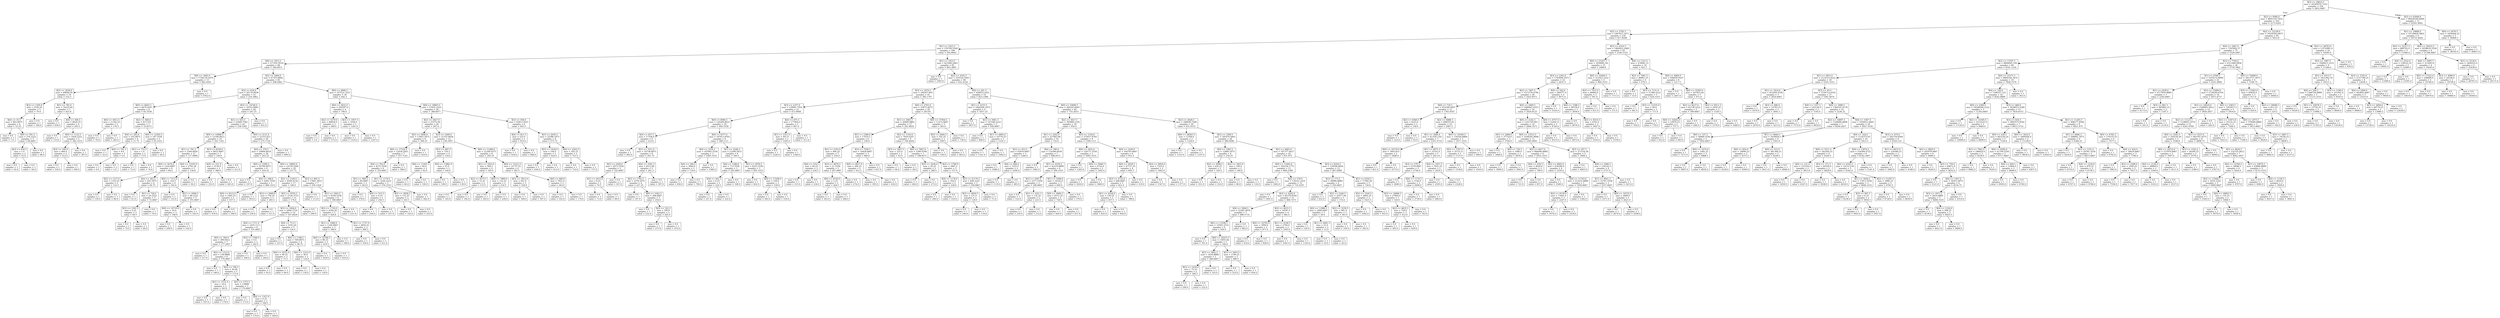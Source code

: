 digraph Tree {
node [shape=box] ;
0 [label="X[2] <= 29614.5\nmse = 24395870.7142\nsamples = 330\nvalue = 2852.9697"] ;
1 [label="X[2] <= 9580.0\nmse = 8691516.7452\nsamples = 319\nvalue = 2175.4201"] ;
0 -> 1 [labeldistance=2.5, labelangle=45, headlabel="True"] ;
2 [label="X[2] <= 5785.5\nmse = 1097927.2471\nsamples = 234\nvalue = 817.8248"] ;
1 -> 2 ;
3 [label="X[1] <= 1923.5\nmse = 376709.5549\nsamples = 189\nvalue = 502.8942"] ;
2 -> 3 ;
4 [label="X[0] <= 1912.5\nmse = 277291.8516\nsamples = 94\nvalue = 340.6915"] ;
3 -> 4 ;
5 [label="X[0] <= 1845.0\nmse = 1744118.2479\nsamples = 11\nvalue = 662.4545"] ;
4 -> 5 ;
6 [label="X[2] <= 2036.0\nmse = 69840.05\nsamples = 10\nvalue = 252.5"] ;
5 -> 6 ;
7 [label="X[2] <= 1395.0\nmse = 3530.24\nsamples = 5\nvalue = 79.4"] ;
6 -> 7 ;
8 [label="X[4] <= 35.5\nmse = 993.6875\nsamples = 4\nvalue = 53.25"] ;
7 -> 8 ;
9 [label="mse = 0.0\nsamples = 1\nvalue = 7.0"] ;
8 -> 9 ;
10 [label="X[0] <= 591.5\nmse = 374.2222\nsamples = 3\nvalue = 68.6667"] ;
8 -> 10 ;
11 [label="X[3] <= 834.5\nmse = 1.0\nsamples = 2\nvalue = 55.0"] ;
10 -> 11 ;
12 [label="mse = 0.0\nsamples = 1\nvalue = 54.0"] ;
11 -> 12 ;
13 [label="mse = 0.0\nsamples = 1\nvalue = 56.0"] ;
11 -> 13 ;
14 [label="mse = 0.0\nsamples = 1\nvalue = 96.0"] ;
10 -> 14 ;
15 [label="mse = 0.0\nsamples = 1\nvalue = 184.0"] ;
7 -> 15 ;
16 [label="X[1] <= 782.0\nmse = 76222.64\nsamples = 5\nvalue = 425.6"] ;
6 -> 16 ;
17 [label="mse = 0.0\nsamples = 1\nvalue = 954.0"] ;
16 -> 17 ;
18 [label="X[0] <= 306.5\nmse = 8026.25\nsamples = 4\nvalue = 293.5"] ;
16 -> 18 ;
19 [label="mse = 0.0\nsamples = 1\nvalue = 153.0"] ;
18 -> 19 ;
20 [label="X[0] <= 1132.5\nmse = 1928.2222\nsamples = 3\nvalue = 340.3333"] ;
18 -> 20 ;
21 [label="X[3] <= 169.0\nmse = 484.0\nsamples = 2\nvalue = 312.0"] ;
20 -> 21 ;
22 [label="mse = 0.0\nsamples = 1\nvalue = 334.0"] ;
21 -> 22 ;
23 [label="mse = 0.0\nsamples = 1\nvalue = 290.0"] ;
21 -> 23 ;
24 [label="mse = 0.0\nsamples = 1\nvalue = 397.0"] ;
20 -> 24 ;
25 [label="mse = 0.0\nsamples = 1\nvalue = 4762.0"] ;
5 -> 25 ;
26 [label="X[2] <= 2464.0\nmse = 67353.6844\nsamples = 83\nvalue = 298.0482"] ;
4 -> 26 ;
27 [label="X[2] <= 634.0\nmse = 26170.9939\nsamples = 53\nvalue = 216.3962"] ;
26 -> 27 ;
28 [label="X[0] <= 6643.5\nmse = 6670.0247\nsamples = 9\nvalue = 65.5556"] ;
27 -> 28 ;
29 [label="X[0] <= 4012.5\nmse = 11342.25\nsamples = 2\nvalue = 176.5"] ;
28 -> 29 ;
30 [label="mse = 0.0\nsamples = 1\nvalue = 70.0"] ;
29 -> 30 ;
31 [label="mse = 0.0\nsamples = 1\nvalue = 283.0"] ;
29 -> 31 ;
32 [label="X[2] <= 480.0\nmse = 813.551\nsamples = 7\nvalue = 33.8571"] ;
28 -> 32 ;
33 [label="X[4] <= 285.0\nmse = 142.6875\nsamples = 4\nvalue = 11.75"] ;
32 -> 33 ;
34 [label="mse = 0.0\nsamples = 1\nvalue = 32.0"] ;
33 -> 34 ;
35 [label="X[4] <= 761.5\nmse = 8.0\nsamples = 3\nvalue = 5.0"] ;
33 -> 35 ;
36 [label="mse = 0.0\nsamples = 1\nvalue = 9.0"] ;
35 -> 36 ;
37 [label="mse = 0.0\nsamples = 2\nvalue = 3.0"] ;
35 -> 37 ;
38 [label="X[0] <= 12505.5\nmse = 187.5556\nsamples = 3\nvalue = 63.3333"] ;
32 -> 38 ;
39 [label="X[1] <= 753.5\nmse = 1.0\nsamples = 2\nvalue = 73.0"] ;
38 -> 39 ;
40 [label="mse = 0.0\nsamples = 1\nvalue = 72.0"] ;
39 -> 40 ;
41 [label="mse = 0.0\nsamples = 1\nvalue = 74.0"] ;
39 -> 41 ;
42 [label="mse = 0.0\nsamples = 1\nvalue = 44.0"] ;
38 -> 42 ;
43 [label="X[3] <= 14744.0\nmse = 24553.8693\nsamples = 44\nvalue = 247.25"] ;
27 -> 43 ;
44 [label="X[1] <= 925.5\nmse = 21800.7582\nsamples = 43\nvalue = 238.5581"] ;
43 -> 44 ;
45 [label="X[0] <= 14986.5\nmse = 12168.0612\nsamples = 14\nvalue = 162.7143"] ;
44 -> 45 ;
46 [label="X[1] <= 791.5\nmse = 3304.0826\nsamples = 11\nvalue = 117.0909"] ;
45 -> 46 ;
47 [label="X[0] <= 5074.0\nmse = 1320.6667\nsamples = 6\nvalue = 84.0"] ;
46 -> 47 ;
48 [label="X[2] <= 1127.0\nmse = 1332.25\nsamples = 2\nvalue = 122.5"] ;
47 -> 48 ;
49 [label="mse = 0.0\nsamples = 1\nvalue = 159.0"] ;
48 -> 49 ;
50 [label="mse = 0.0\nsamples = 1\nvalue = 86.0"] ;
48 -> 50 ;
51 [label="X[4] <= 362.5\nmse = 203.1875\nsamples = 4\nvalue = 64.75"] ;
47 -> 51 ;
52 [label="mse = 0.0\nsamples = 1\nvalue = 41.0"] ;
51 -> 52 ;
53 [label="X[1] <= 726.0\nmse = 20.2222\nsamples = 3\nvalue = 72.6667"] ;
51 -> 53 ;
54 [label="X[3] <= 1591.5\nmse = 0.25\nsamples = 2\nvalue = 69.5"] ;
53 -> 54 ;
55 [label="mse = 0.0\nsamples = 1\nvalue = 70.0"] ;
54 -> 55 ;
56 [label="mse = 0.0\nsamples = 1\nvalue = 69.0"] ;
54 -> 56 ;
57 [label="mse = 0.0\nsamples = 1\nvalue = 79.0"] ;
53 -> 57 ;
58 [label="X[0] <= 13195.0\nmse = 2793.36\nsamples = 5\nvalue = 156.8"] ;
46 -> 58 ;
59 [label="X[0] <= 7115.0\nmse = 316.5\nsamples = 4\nvalue = 182.0"] ;
58 -> 59 ;
60 [label="mse = 0.0\nsamples = 1\nvalue = 153.0"] ;
59 -> 60 ;
61 [label="X[2] <= 2009.5\nmse = 48.2222\nsamples = 3\nvalue = 191.6667"] ;
59 -> 61 ;
62 [label="X[0] <= 10710.0\nmse = 16.0\nsamples = 2\nvalue = 196.0"] ;
61 -> 62 ;
63 [label="mse = 0.0\nsamples = 1\nvalue = 200.0"] ;
62 -> 63 ;
64 [label="mse = 0.0\nsamples = 1\nvalue = 192.0"] ;
62 -> 64 ;
65 [label="mse = 0.0\nsamples = 1\nvalue = 183.0"] ;
61 -> 65 ;
66 [label="mse = 0.0\nsamples = 1\nvalue = 56.0"] ;
58 -> 66 ;
67 [label="X[3] <= 6259.0\nmse = 9052.6667\nsamples = 3\nvalue = 330.0"] ;
45 -> 67 ;
68 [label="X[4] <= 231.0\nmse = 3136.0\nsamples = 2\nvalue = 389.0"] ;
67 -> 68 ;
69 [label="mse = 0.0\nsamples = 1\nvalue = 333.0"] ;
68 -> 69 ;
70 [label="mse = 0.0\nsamples = 1\nvalue = 445.0"] ;
68 -> 70 ;
71 [label="mse = 0.0\nsamples = 1\nvalue = 212.0"] ;
67 -> 71 ;
72 [label="X[4] <= 2131.0\nmse = 22333.453\nsamples = 29\nvalue = 275.1724"] ;
44 -> 72 ;
73 [label="X[4] <= 378.5\nmse = 19008.9018\nsamples = 28\nvalue = 263.25"] ;
72 -> 73 ;
74 [label="X[0] <= 5280.5\nmse = 20794.6875\nsamples = 4\nvalue = 416.25"] ;
73 -> 74 ;
75 [label="mse = 0.0\nsamples = 1\nvalue = 197.0"] ;
74 -> 75 ;
76 [label="X[4] <= 348.0\nmse = 6361.5556\nsamples = 3\nvalue = 489.3333"] ;
74 -> 76 ;
77 [label="X[0] <= 8123.0\nmse = 1482.25\nsamples = 2\nvalue = 437.5"] ;
76 -> 77 ;
78 [label="mse = 0.0\nsamples = 1\nvalue = 476.0"] ;
77 -> 78 ;
79 [label="mse = 0.0\nsamples = 1\nvalue = 399.0"] ;
77 -> 79 ;
80 [label="mse = 0.0\nsamples = 1\nvalue = 593.0"] ;
76 -> 80 ;
81 [label="X[0] <= 18893.0\nmse = 14159.5208\nsamples = 24\nvalue = 237.75"] ;
73 -> 81 ;
82 [label="X[2] <= 1329.0\nmse = 4569.4118\nsamples = 17\nvalue = 189.0"] ;
81 -> 82 ;
83 [label="X[3] <= 2969.0\nmse = 756.25\nsamples = 2\nvalue = 283.5"] ;
82 -> 83 ;
84 [label="mse = 0.0\nsamples = 1\nvalue = 256.0"] ;
83 -> 84 ;
85 [label="mse = 0.0\nsamples = 1\nvalue = 311.0"] ;
83 -> 85 ;
86 [label="X[3] <= 9703.5\nmse = 3728.3733\nsamples = 15\nvalue = 176.4"] ;
82 -> 86 ;
87 [label="X[3] <= 2404.0\nmse = 2844.3724\nsamples = 14\nvalue = 167.6429"] ;
86 -> 87 ;
88 [label="X[4] <= 1711.0\nmse = 1035.1111\nsamples = 9\nvalue = 191.6667"] ;
87 -> 88 ;
89 [label="X[4] <= 394.0\nmse = 399.0612\nsamples = 7\nvalue = 177.2857"] ;
88 -> 89 ;
90 [label="mse = 0.0\nsamples = 1\nvalue = 217.0"] ;
89 -> 90 ;
91 [label="X[2] <= 1512.0\nmse = 158.8889\nsamples = 6\nvalue = 170.6667"] ;
89 -> 91 ;
92 [label="mse = 0.0\nsamples = 1\nvalue = 146.0"] ;
91 -> 92 ;
93 [label="X[3] <= 706.5\nmse = 44.64\nsamples = 5\nvalue = 175.6"] ;
91 -> 93 ;
94 [label="X[1] <= 1531.0\nmse = 16.0\nsamples = 2\nvalue = 183.0"] ;
93 -> 94 ;
95 [label="mse = 0.0\nsamples = 1\nvalue = 187.0"] ;
94 -> 95 ;
96 [label="mse = 0.0\nsamples = 1\nvalue = 179.0"] ;
94 -> 96 ;
97 [label="X[1] <= 1373.5\nmse = 2.8889\nsamples = 3\nvalue = 170.6667"] ;
93 -> 97 ;
98 [label="mse = 0.0\nsamples = 1\nvalue = 173.0"] ;
97 -> 98 ;
99 [label="X[4] <= 1357.0\nmse = 0.25\nsamples = 2\nvalue = 169.5"] ;
97 -> 99 ;
100 [label="mse = 0.0\nsamples = 1\nvalue = 170.0"] ;
99 -> 100 ;
101 [label="mse = 0.0\nsamples = 1\nvalue = 169.0"] ;
99 -> 101 ;
102 [label="X[3] <= 1546.0\nmse = 4.0\nsamples = 2\nvalue = 242.0"] ;
88 -> 102 ;
103 [label="mse = 0.0\nsamples = 1\nvalue = 240.0"] ;
102 -> 103 ;
104 [label="mse = 0.0\nsamples = 1\nvalue = 244.0"] ;
102 -> 104 ;
105 [label="X[4] <= 713.5\nmse = 3192.24\nsamples = 5\nvalue = 124.4"] ;
87 -> 105 ;
106 [label="mse = 0.0\nsamples = 1\nvalue = 227.0"] ;
105 -> 106 ;
107 [label="X[4] <= 1108.5\nmse = 700.6875\nsamples = 4\nvalue = 98.75"] ;
105 -> 107 ;
108 [label="X[0] <= 9331.0\nmse = 90.25\nsamples = 2\nvalue = 73.5"] ;
107 -> 108 ;
109 [label="mse = 0.0\nsamples = 1\nvalue = 83.0"] ;
108 -> 109 ;
110 [label="mse = 0.0\nsamples = 1\nvalue = 64.0"] ;
108 -> 110 ;
111 [label="X[4] <= 1212.0\nmse = 36.0\nsamples = 2\nvalue = 124.0"] ;
107 -> 111 ;
112 [label="mse = 0.0\nsamples = 1\nvalue = 130.0"] ;
111 -> 112 ;
113 [label="mse = 0.0\nsamples = 1\nvalue = 118.0"] ;
111 -> 113 ;
114 [label="mse = 0.0\nsamples = 1\nvalue = 299.0"] ;
86 -> 114 ;
115 [label="X[3] <= 891.0\nmse = 17661.2653\nsamples = 7\nvalue = 356.1429"] ;
81 -> 115 ;
116 [label="mse = 0.0\nsamples = 1\nvalue = 113.0"] ;
115 -> 116 ;
117 [label="X[1] <= 1903.5\nmse = 9109.5556\nsamples = 6\nvalue = 396.6667"] ;
115 -> 117 ;
118 [label="X[2] <= 1730.0\nmse = 4344.56\nsamples = 5\nvalue = 429.8"] ;
117 -> 118 ;
119 [label="X[1] <= 1606.0\nmse = 1164.6667\nsamples = 3\nvalue = 396.0"] ;
118 -> 119 ;
120 [label="X[0] <= 32784.5\nmse = 90.25\nsamples = 2\nvalue = 419.5"] ;
119 -> 120 ;
121 [label="mse = 0.0\nsamples = 1\nvalue = 429.0"] ;
120 -> 121 ;
122 [label="mse = 0.0\nsamples = 1\nvalue = 410.0"] ;
120 -> 122 ;
123 [label="mse = 0.0\nsamples = 1\nvalue = 349.0"] ;
119 -> 123 ;
124 [label="X[1] <= 1727.0\nmse = 4830.25\nsamples = 2\nvalue = 480.5"] ;
118 -> 124 ;
125 [label="mse = 0.0\nsamples = 1\nvalue = 550.0"] ;
124 -> 125 ;
126 [label="mse = 0.0\nsamples = 1\nvalue = 411.0"] ;
124 -> 126 ;
127 [label="mse = 0.0\nsamples = 1\nvalue = 231.0"] ;
117 -> 127 ;
128 [label="mse = 0.0\nsamples = 1\nvalue = 609.0"] ;
72 -> 128 ;
129 [label="mse = 0.0\nsamples = 1\nvalue = 621.0"] ;
43 -> 129 ;
130 [label="X[0] <= 4900.5\nmse = 107522.7433\nsamples = 30\nvalue = 442.3"] ;
26 -> 130 ;
131 [label="X[0] <= 3622.0\nmse = 292297.0\nsamples = 4\nvalue = 790.0"] ;
130 -> 131 ;
132 [label="X[2] <= 5279.0\nmse = 80656.0\nsamples = 2\nvalue = 289.0"] ;
131 -> 132 ;
133 [label="mse = 0.0\nsamples = 1\nvalue = 5.0"] ;
132 -> 133 ;
134 [label="mse = 0.0\nsamples = 1\nvalue = 573.0"] ;
132 -> 134 ;
135 [label="X[3] <= 1957.5\nmse = 1936.0\nsamples = 2\nvalue = 1291.0"] ;
131 -> 135 ;
136 [label="mse = 0.0\nsamples = 1\nvalue = 1335.0"] ;
135 -> 136 ;
137 [label="mse = 0.0\nsamples = 1\nvalue = 1247.0"] ;
135 -> 137 ;
138 [label="X[0] <= 18963.5\nmse = 57635.2322\nsamples = 26\nvalue = 388.8077"] ;
130 -> 138 ;
139 [label="X[2] <= 3027.0\nmse = 25575.04\nsamples = 20\nvalue = 297.4"] ;
138 -> 139 ;
140 [label="X[2] <= 3008.0\nmse = 17843.1875\nsamples = 8\nvalue = 389.25"] ;
139 -> 140 ;
141 [label="X[0] <= 17524.5\nmse = 12436.2041\nsamples = 7\nvalue = 357.7143"] ;
140 -> 141 ;
142 [label="X[4] <= 762.0\nmse = 4375.5556\nsamples = 6\nvalue = 319.6667"] ;
141 -> 142 ;
143 [label="X[1] <= 906.5\nmse = 84.6667\nsamples = 3\nvalue = 263.0"] ;
142 -> 143 ;
144 [label="mse = 0.0\nsamples = 1\nvalue = 276.0"] ;
143 -> 144 ;
145 [label="X[4] <= 515.5\nmse = 0.25\nsamples = 2\nvalue = 256.5"] ;
143 -> 145 ;
146 [label="mse = 0.0\nsamples = 1\nvalue = 256.0"] ;
145 -> 146 ;
147 [label="mse = 0.0\nsamples = 1\nvalue = 257.0"] ;
145 -> 147 ;
148 [label="X[1] <= 1179.5\nmse = 2244.2222\nsamples = 3\nvalue = 376.3333"] ;
142 -> 148 ;
149 [label="X[2] <= 2858.5\nmse = 132.25\nsamples = 2\nvalue = 343.5"] ;
148 -> 149 ;
150 [label="mse = 0.0\nsamples = 1\nvalue = 332.0"] ;
149 -> 150 ;
151 [label="mse = 0.0\nsamples = 1\nvalue = 355.0"] ;
149 -> 151 ;
152 [label="mse = 0.0\nsamples = 1\nvalue = 442.0"] ;
148 -> 152 ;
153 [label="mse = 0.0\nsamples = 1\nvalue = 586.0"] ;
141 -> 153 ;
154 [label="mse = 0.0\nsamples = 1\nvalue = 610.0"] ;
140 -> 154 ;
155 [label="X[3] <= 1409.0\nmse = 21355.8056\nsamples = 12\nvalue = 236.1667"] ;
139 -> 155 ;
156 [label="X[3] <= 697.5\nmse = 720.5\nsamples = 4\nvalue = 118.0"] ;
155 -> 156 ;
157 [label="X[0] <= 11441.5\nmse = 64.0\nsamples = 2\nvalue = 92.0"] ;
156 -> 157 ;
158 [label="mse = 0.0\nsamples = 1\nvalue = 84.0"] ;
157 -> 158 ;
159 [label="mse = 0.0\nsamples = 1\nvalue = 100.0"] ;
157 -> 159 ;
160 [label="X[0] <= 13982.0\nmse = 25.0\nsamples = 2\nvalue = 144.0"] ;
156 -> 160 ;
161 [label="mse = 0.0\nsamples = 1\nvalue = 149.0"] ;
160 -> 161 ;
162 [label="mse = 0.0\nsamples = 1\nvalue = 139.0"] ;
160 -> 162 ;
163 [label="X[0] <= 11468.0\nmse = 21200.9375\nsamples = 8\nvalue = 295.25"] ;
155 -> 163 ;
164 [label="X[1] <= 1823.0\nmse = 564.5\nsamples = 4\nvalue = 195.0"] ;
163 -> 164 ;
165 [label="X[2] <= 4575.5\nmse = 72.25\nsamples = 2\nvalue = 173.5"] ;
164 -> 165 ;
166 [label="mse = 0.0\nsamples = 1\nvalue = 165.0"] ;
165 -> 166 ;
167 [label="mse = 0.0\nsamples = 1\nvalue = 182.0"] ;
165 -> 167 ;
168 [label="X[0] <= 7889.0\nmse = 132.25\nsamples = 2\nvalue = 216.5"] ;
164 -> 168 ;
169 [label="mse = 0.0\nsamples = 1\nvalue = 205.0"] ;
168 -> 169 ;
170 [label="mse = 0.0\nsamples = 1\nvalue = 228.0"] ;
168 -> 170 ;
171 [label="X[0] <= 15212.5\nmse = 21737.25\nsamples = 4\nvalue = 395.5"] ;
163 -> 171 ;
172 [label="X[3] <= 3912.0\nmse = 441.0\nsamples = 2\nvalue = 528.0"] ;
171 -> 172 ;
173 [label="mse = 0.0\nsamples = 1\nvalue = 549.0"] ;
172 -> 173 ;
174 [label="mse = 0.0\nsamples = 1\nvalue = 507.0"] ;
172 -> 174 ;
175 [label="X[4] <= 660.0\nmse = 7921.0\nsamples = 2\nvalue = 263.0"] ;
171 -> 175 ;
176 [label="mse = 0.0\nsamples = 1\nvalue = 352.0"] ;
175 -> 176 ;
177 [label="mse = 0.0\nsamples = 1\nvalue = 174.0"] ;
175 -> 177 ;
178 [label="X[3] <= 936.0\nmse = 43813.9167\nsamples = 6\nvalue = 693.5"] ;
138 -> 178 ;
179 [label="X[4] <= 811.5\nmse = 225.0\nsamples = 2\nvalue = 933.0"] ;
178 -> 179 ;
180 [label="mse = 0.0\nsamples = 1\nvalue = 918.0"] ;
179 -> 180 ;
181 [label="mse = 0.0\nsamples = 1\nvalue = 948.0"] ;
179 -> 181 ;
182 [label="X[3] <= 2630.5\nmse = 22588.1875\nsamples = 4\nvalue = 573.75"] ;
178 -> 182 ;
183 [label="X[3] <= 1629.0\nmse = 144.0\nsamples = 2\nvalue = 424.0"] ;
182 -> 183 ;
184 [label="mse = 0.0\nsamples = 1\nvalue = 436.0"] ;
183 -> 184 ;
185 [label="mse = 0.0\nsamples = 1\nvalue = 412.0"] ;
183 -> 185 ;
186 [label="X[4] <= 2263.0\nmse = 182.25\nsamples = 2\nvalue = 723.5"] ;
182 -> 186 ;
187 [label="mse = 0.0\nsamples = 1\nvalue = 710.0"] ;
186 -> 187 ;
188 [label="mse = 0.0\nsamples = 1\nvalue = 737.0"] ;
186 -> 188 ;
189 [label="X[1] <= 1933.5\nmse = 423289.2483\nsamples = 95\nvalue = 663.3895"] ;
3 -> 189 ;
190 [label="mse = 0.0\nsamples = 1\nvalue = 3593.0"] ;
189 -> 190 ;
191 [label="X[2] <= 2545.5\nmse = 335516.5565\nsamples = 94\nvalue = 632.2234"] ;
189 -> 191 ;
192 [label="X[3] <= 1674.5\nmse = 106507.605\nsamples = 41\nvalue = 385.1707"] ;
191 -> 192 ;
193 [label="X[3] <= 1257.0\nmse = 159901.7052\nsamples = 21\nvalue = 472.9048"] ;
192 -> 193 ;
194 [label="X[0] <= 8060.5\nmse = 120260.8025\nsamples = 18\nvalue = 400.5556"] ;
193 -> 194 ;
195 [label="X[4] <= 457.5\nmse = 17358.0\nsamples = 9\nvalue = 233.0"] ;
194 -> 195 ;
196 [label="mse = 0.0\nsamples = 1\nvalue = 483.0"] ;
195 -> 196 ;
197 [label="X[1] <= 3311.0\nmse = 10738.6875\nsamples = 8\nvalue = 201.75"] ;
195 -> 197 ;
198 [label="X[2] <= 2304.0\nmse = 2073.5556\nsamples = 3\nvalue = 102.6667"] ;
197 -> 198 ;
199 [label="X[1] <= 2615.0\nmse = 6.25\nsamples = 2\nvalue = 70.5"] ;
198 -> 199 ;
200 [label="mse = 0.0\nsamples = 1\nvalue = 73.0"] ;
199 -> 200 ;
201 [label="mse = 0.0\nsamples = 1\nvalue = 68.0"] ;
199 -> 201 ;
202 [label="mse = 0.0\nsamples = 1\nvalue = 167.0"] ;
198 -> 202 ;
203 [label="X[4] <= 3301.5\nmse = 6512.96\nsamples = 5\nvalue = 261.2"] ;
197 -> 203 ;
204 [label="X[2] <= 1792.5\nmse = 2378.1875\nsamples = 4\nvalue = 227.25"] ;
203 -> 204 ;
205 [label="mse = 0.0\nsamples = 1\nvalue = 147.0"] ;
204 -> 205 ;
206 [label="X[0] <= 1042.5\nmse = 308.6667\nsamples = 3\nvalue = 254.0"] ;
204 -> 206 ;
207 [label="mse = 0.0\nsamples = 1\nvalue = 232.0"] ;
206 -> 207 ;
208 [label="X[3] <= 522.5\nmse = 100.0\nsamples = 2\nvalue = 265.0"] ;
206 -> 208 ;
209 [label="mse = 0.0\nsamples = 1\nvalue = 275.0"] ;
208 -> 209 ;
210 [label="mse = 0.0\nsamples = 1\nvalue = 255.0"] ;
208 -> 210 ;
211 [label="mse = 0.0\nsamples = 1\nvalue = 397.0"] ;
203 -> 211 ;
212 [label="X[0] <= 9377.0\nmse = 167013.8765\nsamples = 9\nvalue = 568.1111"] ;
194 -> 212 ;
213 [label="X[4] <= 1034.5\nmse = 167683.5556\nsamples = 3\nvalue = 1005.3333"] ;
212 -> 213 ;
214 [label="X[4] <= 346.0\nmse = 3844.0\nsamples = 2\nvalue = 718.0"] ;
213 -> 214 ;
215 [label="mse = 0.0\nsamples = 1\nvalue = 656.0"] ;
214 -> 215 ;
216 [label="mse = 0.0\nsamples = 1\nvalue = 780.0"] ;
214 -> 216 ;
217 [label="mse = 0.0\nsamples = 1\nvalue = 1580.0"] ;
213 -> 217 ;
218 [label="X[1] <= 2248.5\nmse = 23306.5833\nsamples = 6\nvalue = 349.5"] ;
212 -> 218 ;
219 [label="X[4] <= 1286.0\nmse = 713.5556\nsamples = 3\nvalue = 205.6667"] ;
218 -> 219 ;
220 [label="X[4] <= 441.5\nmse = 6.25\nsamples = 2\nvalue = 224.5"] ;
219 -> 220 ;
221 [label="mse = 0.0\nsamples = 1\nvalue = 227.0"] ;
220 -> 221 ;
222 [label="mse = 0.0\nsamples = 1\nvalue = 222.0"] ;
220 -> 222 ;
223 [label="mse = 0.0\nsamples = 1\nvalue = 168.0"] ;
219 -> 223 ;
224 [label="X[1] <= 2978.5\nmse = 4523.5556\nsamples = 3\nvalue = 493.3333"] ;
218 -> 224 ;
225 [label="mse = 0.0\nsamples = 1\nvalue = 402.0"] ;
224 -> 225 ;
226 [label="X[0] <= 17249.0\nmse = 529.0\nsamples = 2\nvalue = 539.0"] ;
224 -> 226 ;
227 [label="mse = 0.0\nsamples = 1\nvalue = 562.0"] ;
226 -> 227 ;
228 [label="mse = 0.0\nsamples = 1\nvalue = 516.0"] ;
226 -> 228 ;
229 [label="X[4] <= 675.5\nmse = 177902.0\nsamples = 3\nvalue = 907.0"] ;
193 -> 229 ;
230 [label="X[1] <= 2313.5\nmse = 441.0\nsamples = 2\nvalue = 1205.0"] ;
229 -> 230 ;
231 [label="mse = 0.0\nsamples = 1\nvalue = 1226.0"] ;
230 -> 231 ;
232 [label="mse = 0.0\nsamples = 1\nvalue = 1184.0"] ;
230 -> 232 ;
233 [label="mse = 0.0\nsamples = 1\nvalue = 311.0"] ;
229 -> 233 ;
234 [label="X[4] <= 2703.0\nmse = 33875.4475\nsamples = 20\nvalue = 293.05"] ;
192 -> 234 ;
235 [label="X[1] <= 2903.5\nmse = 20409.9862\nsamples = 17\nvalue = 241.8824"] ;
234 -> 235 ;
236 [label="X[1] <= 2386.0\nmse = 17010.5\nsamples = 8\nvalue = 338.0"] ;
235 -> 236 ;
237 [label="X[1] <= 2193.0\nmse = 496.24\nsamples = 5\nvalue = 250.4"] ;
236 -> 237 ;
238 [label="X[4] <= 516.5\nmse = 90.25\nsamples = 2\nvalue = 224.5"] ;
237 -> 238 ;
239 [label="mse = 0.0\nsamples = 1\nvalue = 215.0"] ;
238 -> 239 ;
240 [label="mse = 0.0\nsamples = 1\nvalue = 234.0"] ;
238 -> 240 ;
241 [label="X[3] <= 4870.5\nmse = 21.5556\nsamples = 3\nvalue = 267.6667"] ;
237 -> 241 ;
242 [label="X[0] <= 6150.0\nmse = 2.25\nsamples = 2\nvalue = 264.5"] ;
241 -> 242 ;
243 [label="mse = 0.0\nsamples = 1\nvalue = 263.0"] ;
242 -> 243 ;
244 [label="mse = 0.0\nsamples = 1\nvalue = 266.0"] ;
242 -> 244 ;
245 [label="mse = 0.0\nsamples = 1\nvalue = 274.0"] ;
241 -> 245 ;
246 [label="X[3] <= 7504.5\nmse = 10428.6667\nsamples = 3\nvalue = 484.0"] ;
236 -> 246 ;
247 [label="X[0] <= 8017.0\nmse = 306.25\nsamples = 2\nvalue = 412.5"] ;
246 -> 247 ;
248 [label="mse = 0.0\nsamples = 1\nvalue = 395.0"] ;
247 -> 248 ;
249 [label="mse = 0.0\nsamples = 1\nvalue = 430.0"] ;
247 -> 249 ;
250 [label="mse = 0.0\nsamples = 1\nvalue = 627.0"] ;
246 -> 250 ;
251 [label="X[2] <= 1316.0\nmse = 7920.0247\nsamples = 9\nvalue = 156.4444"] ;
235 -> 251 ;
252 [label="X[3] <= 3407.5\nmse = 225.0\nsamples = 2\nvalue = 43.0"] ;
251 -> 252 ;
253 [label="mse = 0.0\nsamples = 1\nvalue = 58.0"] ;
252 -> 253 ;
254 [label="mse = 0.0\nsamples = 1\nvalue = 28.0"] ;
252 -> 254 ;
255 [label="X[0] <= 7667.0\nmse = 5390.9796\nsamples = 7\nvalue = 188.8571"] ;
251 -> 255 ;
256 [label="X[3] <= 3436.0\nmse = 20.25\nsamples = 2\nvalue = 268.5"] ;
255 -> 256 ;
257 [label="mse = 0.0\nsamples = 1\nvalue = 264.0"] ;
256 -> 257 ;
258 [label="mse = 0.0\nsamples = 1\nvalue = 273.0"] ;
256 -> 258 ;
259 [label="X[2] <= 1799.0\nmse = 3987.2\nsamples = 5\nvalue = 157.0"] ;
255 -> 259 ;
260 [label="X[4] <= 1178.0\nmse = 324.0\nsamples = 2\nvalue = 228.0"] ;
259 -> 260 ;
261 [label="mse = 0.0\nsamples = 1\nvalue = 246.0"] ;
260 -> 261 ;
262 [label="mse = 0.0\nsamples = 1\nvalue = 210.0"] ;
260 -> 262 ;
263 [label="X[3] <= 21170.5\nmse = 828.2222\nsamples = 3\nvalue = 109.6667"] ;
259 -> 263 ;
264 [label="X[3] <= 4850.5\nmse = 121.0\nsamples = 2\nvalue = 129.0"] ;
263 -> 264 ;
265 [label="mse = 0.0\nsamples = 1\nvalue = 140.0"] ;
264 -> 265 ;
266 [label="mse = 0.0\nsamples = 1\nvalue = 118.0"] ;
264 -> 266 ;
267 [label="mse = 0.0\nsamples = 1\nvalue = 71.0"] ;
263 -> 267 ;
268 [label="X[0] <= 37564.5\nmse = 11272.6667\nsamples = 3\nvalue = 583.0"] ;
234 -> 268 ;
269 [label="X[2] <= 2064.5\nmse = 702.25\nsamples = 2\nvalue = 509.5"] ;
268 -> 269 ;
270 [label="mse = 0.0\nsamples = 1\nvalue = 536.0"] ;
269 -> 270 ;
271 [label="mse = 0.0\nsamples = 1\nvalue = 483.0"] ;
269 -> 271 ;
272 [label="mse = 0.0\nsamples = 1\nvalue = 730.0"] ;
268 -> 272 ;
273 [label="X[4] <= 201.5\nmse = 428933.2431\nsamples = 53\nvalue = 823.3396"] ;
191 -> 273 ;
274 [label="X[1] <= 4155.5\nmse = 1694206.1875\nsamples = 4\nvalue = 1657.25"] ;
273 -> 274 ;
275 [label="mse = 0.0\nsamples = 1\nvalue = 3837.0"] ;
274 -> 275 ;
276 [label="X[1] <= 5061.5\nmse = 147248.2222\nsamples = 3\nvalue = 930.6667"] ;
274 -> 276 ;
277 [label="mse = 0.0\nsamples = 1\nvalue = 409.0"] ;
276 -> 277 ;
278 [label="X[1] <= 6993.0\nmse = 16770.25\nsamples = 2\nvalue = 1191.5"] ;
276 -> 278 ;
279 [label="mse = 0.0\nsamples = 1\nvalue = 1321.0"] ;
278 -> 279 ;
280 [label="mse = 0.0\nsamples = 1\nvalue = 1062.0"] ;
278 -> 280 ;
281 [label="X[0] <= 10690.5\nmse = 264243.6643\nsamples = 49\nvalue = 755.2653"] ;
273 -> 281 ;
282 [label="X[2] <= 3627.5\nmse = 305860.2105\nsamples = 19\nvalue = 950.0"] ;
281 -> 282 ;
283 [label="X[1] <= 3242.0\nmse = 227483.96\nsamples = 10\nvalue = 725.8"] ;
282 -> 283 ;
284 [label="X[3] <= 453.5\nmse = 93016.6667\nsamples = 3\nvalue = 1260.0"] ;
283 -> 284 ;
285 [label="mse = 0.0\nsamples = 1\nvalue = 1680.0"] ;
284 -> 285 ;
286 [label="X[4] <= 906.0\nmse = 7225.0\nsamples = 2\nvalue = 1050.0"] ;
284 -> 286 ;
287 [label="mse = 0.0\nsamples = 1\nvalue = 1135.0"] ;
286 -> 287 ;
288 [label="mse = 0.0\nsamples = 1\nvalue = 965.0"] ;
286 -> 288 ;
289 [label="X[4] <= 590.0\nmse = 110396.6939\nsamples = 7\nvalue = 496.8571"] ;
283 -> 289 ;
290 [label="mse = 0.0\nsamples = 1\nvalue = 1082.0"] ;
289 -> 290 ;
291 [label="X[1] <= 4259.5\nmse = 62219.8889\nsamples = 6\nvalue = 399.3333"] ;
289 -> 291 ;
292 [label="X[3] <= 1097.0\nmse = 2377.5556\nsamples = 3\nvalue = 189.6667"] ;
291 -> 292 ;
293 [label="mse = 0.0\nsamples = 1\nvalue = 122.0"] ;
292 -> 293 ;
294 [label="X[1] <= 3321.5\nmse = 132.25\nsamples = 2\nvalue = 223.5"] ;
292 -> 294 ;
295 [label="mse = 0.0\nsamples = 1\nvalue = 235.0"] ;
294 -> 295 ;
296 [label="mse = 0.0\nsamples = 1\nvalue = 212.0"] ;
294 -> 296 ;
297 [label="X[1] <= 5568.0\nmse = 34142.0\nsamples = 3\nvalue = 609.0"] ;
291 -> 297 ;
298 [label="X[0] <= 3999.5\nmse = 8372.25\nsamples = 2\nvalue = 728.5"] ;
297 -> 298 ;
299 [label="mse = 0.0\nsamples = 1\nvalue = 820.0"] ;
298 -> 299 ;
300 [label="mse = 0.0\nsamples = 1\nvalue = 637.0"] ;
298 -> 300 ;
301 [label="mse = 0.0\nsamples = 1\nvalue = 370.0"] ;
297 -> 301 ;
302 [label="X[3] <= 1518.0\nmse = 275037.8765\nsamples = 9\nvalue = 1199.1111"] ;
282 -> 302 ;
303 [label="X[0] <= 3452.0\nmse = 126171.5556\nsamples = 3\nvalue = 1695.3333"] ;
302 -> 303 ;
304 [label="mse = 0.0\nsamples = 1\nvalue = 1202.0"] ;
303 -> 304 ;
305 [label="X[0] <= 5948.5\nmse = 6724.0\nsamples = 2\nvalue = 1942.0"] ;
303 -> 305 ;
306 [label="mse = 0.0\nsamples = 1\nvalue = 2024.0"] ;
305 -> 306 ;
307 [label="mse = 0.0\nsamples = 1\nvalue = 1860.0"] ;
305 -> 307 ;
308 [label="X[4] <= 1429.0\nmse = 164793.6667\nsamples = 6\nvalue = 951.0"] ;
302 -> 308 ;
309 [label="X[0] <= 5018.5\nmse = 47737.25\nsamples = 4\nvalue = 695.5"] ;
308 -> 309 ;
310 [label="X[3] <= 4725.0\nmse = 648.6667\nsamples = 3\nvalue = 821.0"] ;
309 -> 310 ;
311 [label="X[1] <= 4528.0\nmse = 156.25\nsamples = 2\nvalue = 837.5"] ;
310 -> 311 ;
312 [label="mse = 0.0\nsamples = 1\nvalue = 825.0"] ;
311 -> 312 ;
313 [label="mse = 0.0\nsamples = 1\nvalue = 850.0"] ;
311 -> 313 ;
314 [label="mse = 0.0\nsamples = 1\nvalue = 788.0"] ;
310 -> 314 ;
315 [label="mse = 0.0\nsamples = 1\nvalue = 319.0"] ;
309 -> 315 ;
316 [label="X[2] <= 4954.0\nmse = 7225.0\nsamples = 2\nvalue = 1462.0"] ;
308 -> 316 ;
317 [label="mse = 0.0\nsamples = 1\nvalue = 1547.0"] ;
316 -> 317 ;
318 [label="mse = 0.0\nsamples = 1\nvalue = 1377.0"] ;
316 -> 318 ;
319 [label="X[2] <= 2628.5\nmse = 198658.7289\nsamples = 30\nvalue = 631.9333"] ;
281 -> 319 ;
320 [label="X[0] <= 28563.5\nmse = 12769.0\nsamples = 2\nvalue = 1220.0"] ;
319 -> 320 ;
321 [label="mse = 0.0\nsamples = 1\nvalue = 1333.0"] ;
320 -> 321 ;
322 [label="mse = 0.0\nsamples = 1\nvalue = 1107.0"] ;
320 -> 322 ;
323 [label="X[2] <= 3399.5\nmse = 185470.5663\nsamples = 28\nvalue = 589.9286"] ;
319 -> 323 ;
324 [label="X[4] <= 1083.5\nmse = 12860.1875\nsamples = 4\nvalue = 218.25"] ;
323 -> 324 ;
325 [label="X[2] <= 3098.5\nmse = 420.25\nsamples = 2\nvalue = 330.5"] ;
324 -> 325 ;
326 [label="mse = 0.0\nsamples = 1\nvalue = 351.0"] ;
325 -> 326 ;
327 [label="mse = 0.0\nsamples = 1\nvalue = 310.0"] ;
325 -> 327 ;
328 [label="X[2] <= 2925.0\nmse = 100.0\nsamples = 2\nvalue = 106.0"] ;
324 -> 328 ;
329 [label="mse = 0.0\nsamples = 1\nvalue = 96.0"] ;
328 -> 329 ;
330 [label="mse = 0.0\nsamples = 1\nvalue = 116.0"] ;
328 -> 330 ;
331 [label="X[1] <= 4683.0\nmse = 187377.4427\nsamples = 24\nvalue = 651.875"] ;
323 -> 331 ;
332 [label="X[0] <= 11945.0\nmse = 192236.1775\nsamples = 13\nvalue = 808.2308"] ;
331 -> 332 ;
333 [label="mse = 0.0\nsamples = 1\nvalue = 1682.0"] ;
332 -> 333 ;
334 [label="X[4] <= 579.0\nmse = 139331.2431\nsamples = 12\nvalue = 735.4167"] ;
332 -> 334 ;
335 [label="mse = 0.0\nsamples = 1\nvalue = 1491.0"] ;
334 -> 335 ;
336 [label="X[3] <= 4292.0\nmse = 95378.9256\nsamples = 11\nvalue = 666.7273"] ;
334 -> 336 ;
337 [label="X[4] <= 3948.5\nmse = 52285.3878\nsamples = 7\nvalue = 486.5714"] ;
336 -> 337 ;
338 [label="X[0] <= 13108.5\nmse = 33593.3333\nsamples = 6\nvalue = 424.0"] ;
337 -> 338 ;
339 [label="mse = 0.0\nsamples = 1\nvalue = 761.0"] ;
338 -> 339 ;
340 [label="X[0] <= 20253.5\nmse = 13055.44\nsamples = 5\nvalue = 356.6"] ;
338 -> 340 ;
341 [label="X[3] <= 3462.5\nmse = 1634.8889\nsamples = 3\nvalue = 268.6667"] ;
340 -> 341 ;
342 [label="X[3] <= 1410.0\nmse = 72.25\nsamples = 2\nvalue = 240.5"] ;
341 -> 342 ;
343 [label="mse = 0.0\nsamples = 1\nvalue = 249.0"] ;
342 -> 343 ;
344 [label="mse = 0.0\nsamples = 1\nvalue = 232.0"] ;
342 -> 344 ;
345 [label="mse = 0.0\nsamples = 1\nvalue = 325.0"] ;
341 -> 345 ;
346 [label="X[3] <= 2403.5\nmse = 1190.25\nsamples = 2\nvalue = 488.5"] ;
340 -> 346 ;
347 [label="mse = 0.0\nsamples = 1\nvalue = 523.0"] ;
346 -> 347 ;
348 [label="mse = 0.0\nsamples = 1\nvalue = 454.0"] ;
346 -> 348 ;
349 [label="mse = 0.0\nsamples = 1\nvalue = 862.0"] ;
337 -> 349 ;
350 [label="X[2] <= 4015.5\nmse = 14597.5\nsamples = 4\nvalue = 982.0"] ;
336 -> 350 ;
351 [label="X[0] <= 32783.0\nmse = 1849.0\nsamples = 2\nvalue = 871.0"] ;
350 -> 351 ;
352 [label="mse = 0.0\nsamples = 1\nvalue = 914.0"] ;
351 -> 352 ;
353 [label="mse = 0.0\nsamples = 1\nvalue = 828.0"] ;
351 -> 353 ;
354 [label="X[1] <= 4148.5\nmse = 2704.0\nsamples = 2\nvalue = 1093.0"] ;
350 -> 354 ;
355 [label="mse = 0.0\nsamples = 1\nvalue = 1041.0"] ;
354 -> 355 ;
356 [label="mse = 0.0\nsamples = 1\nvalue = 1145.0"] ;
354 -> 356 ;
357 [label="X[3] <= 8104.5\nmse = 118598.0826\nsamples = 11\nvalue = 467.0909"] ;
331 -> 357 ;
358 [label="X[3] <= 173.5\nmse = 49980.8889\nsamples = 6\nvalue = 250.6667"] ;
357 -> 358 ;
359 [label="mse = 0.0\nsamples = 1\nvalue = 632.0"] ;
358 -> 359 ;
360 [label="X[2] <= 5160.5\nmse = 25077.44\nsamples = 5\nvalue = 174.4"] ;
358 -> 360 ;
361 [label="X[0] <= 11880.5\nmse = 2466.6667\nsamples = 3\nvalue = 50.0"] ;
360 -> 361 ;
362 [label="mse = 0.0\nsamples = 1\nvalue = 120.0"] ;
361 -> 362 ;
363 [label="X[1] <= 6041.5\nmse = 25.0\nsamples = 2\nvalue = 15.0"] ;
361 -> 363 ;
364 [label="mse = 0.0\nsamples = 1\nvalue = 10.0"] ;
363 -> 364 ;
365 [label="mse = 0.0\nsamples = 1\nvalue = 20.0"] ;
363 -> 365 ;
366 [label="X[2] <= 5239.5\nmse = 961.0\nsamples = 2\nvalue = 361.0"] ;
360 -> 366 ;
367 [label="mse = 0.0\nsamples = 1\nvalue = 330.0"] ;
366 -> 367 ;
368 [label="mse = 0.0\nsamples = 1\nvalue = 392.0"] ;
366 -> 368 ;
369 [label="X[1] <= 6359.5\nmse = 77282.56\nsamples = 5\nvalue = 726.8"] ;
357 -> 369 ;
370 [label="X[2] <= 5320.5\nmse = 4692.25\nsamples = 2\nvalue = 1023.5"] ;
369 -> 370 ;
371 [label="mse = 0.0\nsamples = 1\nvalue = 1092.0"] ;
370 -> 371 ;
372 [label="mse = 0.0\nsamples = 1\nvalue = 955.0"] ;
370 -> 372 ;
373 [label="X[3] <= 16896.5\nmse = 27864.0\nsamples = 3\nvalue = 529.0"] ;
369 -> 373 ;
374 [label="X[2] <= 4635.5\nmse = 729.0\nsamples = 2\nvalue = 412.0"] ;
373 -> 374 ;
375 [label="mse = 0.0\nsamples = 1\nvalue = 385.0"] ;
374 -> 375 ;
376 [label="mse = 0.0\nsamples = 1\nvalue = 439.0"] ;
374 -> 376 ;
377 [label="mse = 0.0\nsamples = 1\nvalue = 763.0"] ;
373 -> 377 ;
378 [label="X[3] <= 4316.5\nmse = 1960922.2489\nsamples = 45\nvalue = 2140.5333"] ;
2 -> 378 ;
379 [label="X[0] <= 21027.5\nmse = 1839991.44\nsamples = 35\nvalue = 2488.6"] ;
378 -> 379 ;
380 [label="X[3] <= 2342.0\nmse = 1745094.1875\nsamples = 32\nvalue = 2631.5"] ;
379 -> 380 ;
381 [label="X[2] <= 7407.5\nmse = 1572570.4796\nsamples = 28\nvalue = 2425.8571"] ;
380 -> 381 ;
382 [label="X[0] <= 734.5\nmse = 933246.4097\nsamples = 12\nvalue = 1765.9167"] ;
381 -> 382 ;
383 [label="X[2] <= 6560.5\nmse = 4225.0\nsamples = 2\nvalue = 158.0"] ;
382 -> 383 ;
384 [label="mse = 0.0\nsamples = 1\nvalue = 223.0"] ;
383 -> 384 ;
385 [label="mse = 0.0\nsamples = 1\nvalue = 93.0"] ;
383 -> 385 ;
386 [label="X[2] <= 6988.5\nmse = 498555.65\nsamples = 10\nvalue = 2087.5"] ;
382 -> 386 ;
387 [label="X[1] <= 3484.0\nmse = 413543.102\nsamples = 7\nvalue = 2351.5714"] ;
386 -> 387 ;
388 [label="X[0] <= 10179.0\nmse = 769129.0\nsamples = 2\nvalue = 1698.0"] ;
387 -> 388 ;
389 [label="mse = 0.0\nsamples = 1\nvalue = 821.0"] ;
388 -> 389 ;
390 [label="mse = 0.0\nsamples = 1\nvalue = 2575.0"] ;
388 -> 390 ;
391 [label="X[1] <= 6675.5\nmse = 32101.6\nsamples = 5\nvalue = 2613.0"] ;
387 -> 391 ;
392 [label="X[3] <= 578.5\nmse = 5378.6667\nsamples = 3\nvalue = 2744.0"] ;
391 -> 392 ;
393 [label="mse = 0.0\nsamples = 1\nvalue = 2840.0"] ;
392 -> 393 ;
394 [label="X[4] <= 1174.5\nmse = 1156.0\nsamples = 2\nvalue = 2696.0"] ;
392 -> 394 ;
395 [label="mse = 0.0\nsamples = 1\nvalue = 2730.0"] ;
394 -> 395 ;
396 [label="mse = 0.0\nsamples = 1\nvalue = 2662.0"] ;
394 -> 396 ;
397 [label="X[4] <= 1657.5\nmse = 7832.25\nsamples = 2\nvalue = 2416.5"] ;
391 -> 397 ;
398 [label="mse = 0.0\nsamples = 1\nvalue = 2505.0"] ;
397 -> 398 ;
399 [label="mse = 0.0\nsamples = 1\nvalue = 2328.0"] ;
397 -> 399 ;
400 [label="X[0] <= 16349.5\nmse = 154544.8889\nsamples = 3\nvalue = 1471.3333"] ;
386 -> 400 ;
401 [label="X[2] <= 7197.0\nmse = 35721.0\nsamples = 2\nvalue = 1727.0"] ;
400 -> 401 ;
402 [label="mse = 0.0\nsamples = 1\nvalue = 1538.0"] ;
401 -> 402 ;
403 [label="mse = 0.0\nsamples = 1\nvalue = 1916.0"] ;
401 -> 403 ;
404 [label="mse = 0.0\nsamples = 1\nvalue = 960.0"] ;
400 -> 404 ;
405 [label="X[4] <= 2949.5\nmse = 1480441.6523\nsamples = 16\nvalue = 2920.8125"] ;
381 -> 405 ;
406 [label="X[0] <= 2142.5\nmse = 1141745.801\nsamples = 14\nvalue = 2660.3571"] ;
405 -> 406 ;
407 [label="X[1] <= 2068.0\nmse = 37718.0\nsamples = 3\nvalue = 3740.0"] ;
406 -> 407 ;
408 [label="mse = 0.0\nsamples = 1\nvalue = 3468.0"] ;
407 -> 408 ;
409 [label="X[0] <= 720.5\nmse = 1089.0\nsamples = 2\nvalue = 3876.0"] ;
407 -> 409 ;
410 [label="mse = 0.0\nsamples = 1\nvalue = 3909.0"] ;
409 -> 410 ;
411 [label="mse = 0.0\nsamples = 1\nvalue = 3843.0"] ;
409 -> 411 ;
412 [label="X[0] <= 12512.5\nmse = 1038245.9008\nsamples = 11\nvalue = 2365.9091"] ;
406 -> 412 ;
413 [label="X[2] <= 8417.0\nmse = 966006.8889\nsamples = 6\nvalue = 1832.3333"] ;
412 -> 413 ;
414 [label="X[4] <= 634.5\nmse = 4624.0\nsamples = 2\nvalue = 789.0"] ;
413 -> 414 ;
415 [label="mse = 0.0\nsamples = 1\nvalue = 721.0"] ;
414 -> 415 ;
416 [label="mse = 0.0\nsamples = 1\nvalue = 857.0"] ;
414 -> 416 ;
417 [label="X[2] <= 8683.0\nmse = 630290.0\nsamples = 4\nvalue = 2354.0"] ;
413 -> 417 ;
418 [label="mse = 0.0\nsamples = 1\nvalue = 3540.0"] ;
417 -> 418 ;
419 [label="X[0] <= 11763.0\nmse = 215232.8889\nsamples = 3\nvalue = 1958.6667"] ;
417 -> 419 ;
420 [label="X[2] <= 9139.0\nmse = 73441.0\nsamples = 2\nvalue = 2247.0"] ;
419 -> 420 ;
421 [label="mse = 0.0\nsamples = 1\nvalue = 1976.0"] ;
420 -> 421 ;
422 [label="mse = 0.0\nsamples = 1\nvalue = 2518.0"] ;
420 -> 422 ;
423 [label="mse = 0.0\nsamples = 1\nvalue = 1382.0"] ;
419 -> 423 ;
424 [label="X[3] <= 207.5\nmse = 373316.56\nsamples = 5\nvalue = 3006.2"] ;
412 -> 424 ;
425 [label="mse = 0.0\nsamples = 1\nvalue = 4003.0"] ;
424 -> 425 ;
426 [label="X[4] <= 1668.5\nmse = 156142.5\nsamples = 4\nvalue = 2757.0"] ;
424 -> 426 ;
427 [label="X[1] <= 4921.5\nmse = 15761.5556\nsamples = 3\nvalue = 2537.6667"] ;
426 -> 427 ;
428 [label="mse = 0.0\nsamples = 1\nvalue = 2371.0"] ;
427 -> 428 ;
429 [label="X[0] <= 16725.5\nmse = 2809.0\nsamples = 2\nvalue = 2621.0"] ;
427 -> 429 ;
430 [label="mse = 0.0\nsamples = 1\nvalue = 2674.0"] ;
429 -> 430 ;
431 [label="mse = 0.0\nsamples = 1\nvalue = 2568.0"] ;
429 -> 431 ;
432 [label="mse = 0.0\nsamples = 1\nvalue = 3415.0"] ;
426 -> 432 ;
433 [label="X[0] <= 4757.0\nmse = 52441.0\nsamples = 2\nvalue = 4744.0"] ;
405 -> 433 ;
434 [label="mse = 0.0\nsamples = 1\nvalue = 4515.0"] ;
433 -> 434 ;
435 [label="mse = 0.0\nsamples = 1\nvalue = 4973.0"] ;
433 -> 435 ;
436 [label="X[4] <= 542.0\nmse = 584577.0\nsamples = 4\nvalue = 4071.0"] ;
380 -> 436 ;
437 [label="mse = 0.0\nsamples = 1\nvalue = 5316.0"] ;
436 -> 437 ;
438 [label="X[4] <= 1588.5\nmse = 90536.0\nsamples = 3\nvalue = 3656.0"] ;
436 -> 438 ;
439 [label="mse = 0.0\nsamples = 1\nvalue = 4074.0"] ;
438 -> 439 ;
440 [label="X[2] <= 8514.5\nmse = 4761.0\nsamples = 2\nvalue = 3447.0"] ;
438 -> 440 ;
441 [label="mse = 0.0\nsamples = 1\nvalue = 3516.0"] ;
440 -> 441 ;
442 [label="mse = 0.0\nsamples = 1\nvalue = 3378.0"] ;
440 -> 442 ;
443 [label="X[0] <= 32044.5\nmse = 311022.2222\nsamples = 3\nvalue = 964.3333"] ;
379 -> 443 ;
444 [label="X[2] <= 7415.0\nmse = 48400.0\nsamples = 2\nvalue = 591.0"] ;
443 -> 444 ;
445 [label="mse = 0.0\nsamples = 1\nvalue = 811.0"] ;
444 -> 445 ;
446 [label="mse = 0.0\nsamples = 1\nvalue = 371.0"] ;
444 -> 446 ;
447 [label="mse = 0.0\nsamples = 1\nvalue = 1711.0"] ;
443 -> 447 ;
448 [label="X[4] <= 1312.5\nmse = 476061.21\nsamples = 10\nvalue = 922.3"] ;
378 -> 448 ;
449 [label="X[2] <= 7061.5\nmse = 99961.25\nsamples = 4\nvalue = 479.5"] ;
448 -> 449 ;
450 [label="mse = 0.0\nsamples = 1\nvalue = 15.0"] ;
449 -> 450 ;
451 [label="X[3] <= 7131.0\nmse = 37388.2222\nsamples = 3\nvalue = 634.3333"] ;
449 -> 451 ;
452 [label="mse = 0.0\nsamples = 1\nvalue = 361.0"] ;
451 -> 452 ;
453 [label="X[3] <= 12335.0\nmse = 49.0\nsamples = 2\nvalue = 771.0"] ;
451 -> 453 ;
454 [label="mse = 0.0\nsamples = 1\nvalue = 764.0"] ;
453 -> 454 ;
455 [label="mse = 0.0\nsamples = 1\nvalue = 778.0"] ;
453 -> 455 ;
456 [label="X[0] <= 4804.0\nmse = 508936.9167\nsamples = 6\nvalue = 1217.5"] ;
448 -> 456 ;
457 [label="mse = 0.0\nsamples = 1\nvalue = 2447.0"] ;
456 -> 457 ;
458 [label="X[0] <= 35583.0\nmse = 247923.44\nsamples = 5\nvalue = 971.6"] ;
456 -> 458 ;
459 [label="X[2] <= 8227.0\nmse = 65736.2222\nsamples = 3\nvalue = 599.6667"] ;
458 -> 459 ;
460 [label="X[0] <= 16442.0\nmse = 23870.25\nsamples = 2\nvalue = 757.5"] ;
459 -> 460 ;
461 [label="mse = 0.0\nsamples = 1\nvalue = 912.0"] ;
460 -> 461 ;
462 [label="mse = 0.0\nsamples = 1\nvalue = 603.0"] ;
460 -> 462 ;
463 [label="mse = 0.0\nsamples = 1\nvalue = 284.0"] ;
459 -> 463 ;
464 [label="X[2] <= 8511.5\nmse = 2450.25\nsamples = 2\nvalue = 1529.5"] ;
458 -> 464 ;
465 [label="mse = 0.0\nsamples = 1\nvalue = 1579.0"] ;
464 -> 465 ;
466 [label="mse = 0.0\nsamples = 1\nvalue = 1480.0"] ;
464 -> 466 ;
467 [label="X[2] <= 22238.0\nmse = 10554363.8071\nsamples = 85\nvalue = 5912.8"] ;
1 -> 467 ;
468 [label="X[4] <= 1847.0\nmse = 7305992.57\nsamples = 75\nvalue = 5328.5067"] ;
467 -> 468 ;
469 [label="X[2] <= 13707.5\nmse = 6894905.536\nsamples = 49\nvalue = 6161.1224"] ;
468 -> 469 ;
470 [label="X[1] <= 3815.0\nmse = 2114315.6222\nsamples = 30\nvalue = 5105.3333"] ;
469 -> 470 ;
471 [label="X[1] <= 1914.0\nmse = 453209.5556\nsamples = 3\nvalue = 2620.6667"] ;
470 -> 471 ;
472 [label="mse = 0.0\nsamples = 1\nvalue = 1679.0"] ;
471 -> 472 ;
473 [label="X[3] <= 486.0\nmse = 14762.25\nsamples = 2\nvalue = 3091.5"] ;
471 -> 473 ;
474 [label="mse = 0.0\nsamples = 1\nvalue = 2970.0"] ;
473 -> 474 ;
475 [label="mse = 0.0\nsamples = 1\nvalue = 3213.0"] ;
473 -> 475 ;
476 [label="X[3] <= 45.0\nmse = 1536714.0192\nsamples = 27\nvalue = 5381.4074"] ;
470 -> 476 ;
477 [label="X[4] <= 1337.5\nmse = 142129.0\nsamples = 2\nvalue = 7195.0"] ;
476 -> 477 ;
478 [label="mse = 0.0\nsamples = 1\nvalue = 7572.0"] ;
477 -> 478 ;
479 [label="mse = 0.0\nsamples = 1\nvalue = 6818.0"] ;
477 -> 479 ;
480 [label="X[0] <= 1898.5\nmse = 1364101.0176\nsamples = 25\nvalue = 5236.32"] ;
476 -> 480 ;
481 [label="X[2] <= 10897.5\nmse = 1330684.4898\nsamples = 7\nvalue = 6030.2857"] ;
480 -> 481 ;
482 [label="X[0] <= 537.5\nmse = 36989.5556\nsamples = 3\nvalue = 7002.6667"] ;
481 -> 482 ;
483 [label="mse = 0.0\nsamples = 1\nvalue = 7271.0"] ;
482 -> 483 ;
484 [label="X[0] <= 1074.0\nmse = 1482.25\nsamples = 2\nvalue = 6868.5"] ;
482 -> 484 ;
485 [label="mse = 0.0\nsamples = 1\nvalue = 6907.0"] ;
484 -> 485 ;
486 [label="mse = 0.0\nsamples = 1\nvalue = 6830.0"] ;
484 -> 486 ;
487 [label="X[1] <= 9644.5\nmse = 1059954.5\nsamples = 4\nvalue = 5301.0"] ;
481 -> 487 ;
488 [label="X[0] <= 854.0\nmse = 18090.25\nsamples = 2\nvalue = 4373.5"] ;
487 -> 488 ;
489 [label="mse = 0.0\nsamples = 1\nvalue = 4239.0"] ;
488 -> 489 ;
490 [label="mse = 0.0\nsamples = 1\nvalue = 4508.0"] ;
488 -> 490 ;
491 [label="X[4] <= 515.0\nmse = 381306.25\nsamples = 2\nvalue = 6228.5"] ;
487 -> 491 ;
492 [label="mse = 0.0\nsamples = 1\nvalue = 5611.0"] ;
491 -> 492 ;
493 [label="mse = 0.0\nsamples = 1\nvalue = 6846.0"] ;
491 -> 493 ;
494 [label="X[4] <= 1007.5\nmse = 1036612.4691\nsamples = 18\nvalue = 4927.5556"] ;
480 -> 494 ;
495 [label="X[4] <= 324.0\nmse = 1124375.05\nsamples = 10\nvalue = 5413.5"] ;
494 -> 495 ;
496 [label="X[0] <= 5511.0\nmse = 342264.25\nsamples = 4\nvalue = 4320.5"] ;
495 -> 496 ;
497 [label="X[4] <= 121.0\nmse = 125316.0\nsamples = 2\nvalue = 3813.0"] ;
496 -> 497 ;
498 [label="mse = 0.0\nsamples = 1\nvalue = 3459.0"] ;
497 -> 498 ;
499 [label="mse = 0.0\nsamples = 1\nvalue = 4167.0"] ;
497 -> 499 ;
500 [label="X[3] <= 373.5\nmse = 44100.0\nsamples = 2\nvalue = 4828.0"] ;
496 -> 500 ;
501 [label="mse = 0.0\nsamples = 1\nvalue = 5038.0"] ;
500 -> 501 ;
502 [label="mse = 0.0\nsamples = 1\nvalue = 4618.0"] ;
500 -> 502 ;
503 [label="X[0] <= 13976.5\nmse = 318394.4722\nsamples = 6\nvalue = 6142.1667"] ;
495 -> 503 ;
504 [label="X[0] <= 4192.5\nmse = 141513.04\nsamples = 5\nvalue = 6342.4"] ;
503 -> 504 ;
505 [label="X[1] <= 5926.5\nmse = 17613.5556\nsamples = 3\nvalue = 6048.3333"] ;
504 -> 505 ;
506 [label="mse = 0.0\nsamples = 1\nvalue = 6236.0"] ;
505 -> 506 ;
507 [label="X[3] <= 907.5\nmse = 6.25\nsamples = 2\nvalue = 5954.5"] ;
505 -> 507 ;
508 [label="mse = 0.0\nsamples = 1\nvalue = 5952.0"] ;
507 -> 508 ;
509 [label="mse = 0.0\nsamples = 1\nvalue = 5957.0"] ;
507 -> 509 ;
510 [label="X[2] <= 11297.5\nmse = 3080.25\nsamples = 2\nvalue = 6783.5"] ;
504 -> 510 ;
511 [label="mse = 0.0\nsamples = 1\nvalue = 6728.0"] ;
510 -> 511 ;
512 [label="mse = 0.0\nsamples = 1\nvalue = 6839.0"] ;
510 -> 512 ;
513 [label="mse = 0.0\nsamples = 1\nvalue = 5141.0"] ;
503 -> 513 ;
514 [label="X[3] <= 474.0\nmse = 262759.8594\nsamples = 8\nvalue = 4320.125"] ;
494 -> 514 ;
515 [label="X[1] <= 6672.0\nmse = 126380.25\nsamples = 2\nvalue = 3840.5"] ;
514 -> 515 ;
516 [label="mse = 0.0\nsamples = 1\nvalue = 3485.0"] ;
515 -> 516 ;
517 [label="mse = 0.0\nsamples = 1\nvalue = 4196.0"] ;
515 -> 517 ;
518 [label="X[2] <= 9829.5\nmse = 205979.6667\nsamples = 6\nvalue = 4480.0"] ;
514 -> 518 ;
519 [label="mse = 0.0\nsamples = 1\nvalue = 3620.0"] ;
518 -> 519 ;
520 [label="X[3] <= 759.0\nmse = 69671.6\nsamples = 5\nvalue = 4652.0"] ;
518 -> 520 ;
521 [label="mse = 0.0\nsamples = 1\nvalue = 5121.0"] ;
520 -> 521 ;
522 [label="X[4] <= 1447.0\nmse = 18351.6875\nsamples = 4\nvalue = 4534.75"] ;
520 -> 522 ;
523 [label="X[3] <= 1871.5\nmse = 2810.8889\nsamples = 3\nvalue = 4608.3333"] ;
522 -> 523 ;
524 [label="mse = 0.0\nsamples = 1\nvalue = 4538.0"] ;
523 -> 524 ;
525 [label="X[4] <= 1224.0\nmse = 506.25\nsamples = 2\nvalue = 4643.5"] ;
523 -> 525 ;
526 [label="mse = 0.0\nsamples = 1\nvalue = 4621.0"] ;
525 -> 526 ;
527 [label="mse = 0.0\nsamples = 1\nvalue = 4666.0"] ;
525 -> 527 ;
528 [label="mse = 0.0\nsamples = 1\nvalue = 4314.0"] ;
522 -> 528 ;
529 [label="X[0] <= 25371.5\nmse = 9904160.3435\nsamples = 19\nvalue = 7828.1579"] ;
469 -> 529 ;
530 [label="X[4] <= 149.0\nmse = 7186357.321\nsamples = 18\nvalue = 8242.8889"] ;
529 -> 530 ;
531 [label="X[0] <= 2368.0\nmse = 18248260.2222\nsamples = 3\nvalue = 11362.6667"] ;
530 -> 531 ;
532 [label="mse = 0.0\nsamples = 1\nvalue = 17120.0"] ;
531 -> 532 ;
533 [label="X[2] <= 14395.0\nmse = 2512225.0\nsamples = 2\nvalue = 8484.0"] ;
531 -> 533 ;
534 [label="mse = 0.0\nsamples = 1\nvalue = 10069.0"] ;
533 -> 534 ;
535 [label="mse = 0.0\nsamples = 1\nvalue = 6899.0"] ;
533 -> 535 ;
536 [label="X[3] <= 948.0\nmse = 2638053.5289\nsamples = 15\nvalue = 7618.9333"] ;
530 -> 536 ;
537 [label="X[3] <= 834.5\nmse = 3893575.9592\nsamples = 7\nvalue = 8415.5714"] ;
536 -> 537 ;
538 [label="X[0] <= 439.5\nmse = 663230.24\nsamples = 5\nvalue = 7330.6"] ;
537 -> 538 ;
539 [label="X[1] <= 7902.0\nmse = 186624.0\nsamples = 2\nvalue = 8250.0"] ;
538 -> 539 ;
540 [label="mse = 0.0\nsamples = 1\nvalue = 8682.0"] ;
539 -> 540 ;
541 [label="mse = 0.0\nsamples = 1\nvalue = 7818.0"] ;
539 -> 541 ;
542 [label="X[0] <= 8585.0\nmse = 41749.5556\nsamples = 3\nvalue = 6717.6667"] ;
538 -> 542 ;
543 [label="X[4] <= 604.5\nmse = 11664.0\nsamples = 2\nvalue = 6848.0"] ;
542 -> 543 ;
544 [label="mse = 0.0\nsamples = 1\nvalue = 6956.0"] ;
543 -> 544 ;
545 [label="mse = 0.0\nsamples = 1\nvalue = 6740.0"] ;
543 -> 545 ;
546 [label="mse = 0.0\nsamples = 1\nvalue = 6457.0"] ;
542 -> 546 ;
547 [label="X[0] <= 3032.0\nmse = 1669264.0\nsamples = 2\nvalue = 11128.0"] ;
537 -> 547 ;
548 [label="mse = 0.0\nsamples = 1\nvalue = 9836.0"] ;
547 -> 548 ;
549 [label="mse = 0.0\nsamples = 1\nvalue = 12420.0"] ;
547 -> 549 ;
550 [label="X[1] <= 11205.5\nmse = 498277.8594\nsamples = 8\nvalue = 6921.875"] ;
536 -> 550 ;
551 [label="X[1] <= 4846.5\nmse = 208962.1875\nsamples = 4\nvalue = 6366.25"] ;
550 -> 551 ;
552 [label="mse = 0.0\nsamples = 1\nvalue = 5618.0"] ;
551 -> 552 ;
553 [label="X[3] <= 1331.0\nmse = 29781.5556\nsamples = 3\nvalue = 6615.6667"] ;
551 -> 553 ;
554 [label="mse = 0.0\nsamples = 1\nvalue = 6374.0"] ;
553 -> 554 ;
555 [label="X[4] <= 1220.0\nmse = 870.25\nsamples = 2\nvalue = 6736.5"] ;
553 -> 555 ;
556 [label="mse = 0.0\nsamples = 1\nvalue = 6707.0"] ;
555 -> 556 ;
557 [label="mse = 0.0\nsamples = 1\nvalue = 6766.0"] ;
555 -> 557 ;
558 [label="X[0] <= 4785.5\nmse = 170155.25\nsamples = 4\nvalue = 7477.5"] ;
550 -> 558 ;
559 [label="mse = 0.0\nsamples = 1\nvalue = 6792.0"] ;
558 -> 559 ;
560 [label="X[4] <= 924.0\nmse = 18024.6667\nsamples = 3\nvalue = 7706.0"] ;
558 -> 560 ;
561 [label="mse = 0.0\nsamples = 1\nvalue = 7883.0"] ;
560 -> 561 ;
562 [label="X[3] <= 2368.0\nmse = 3540.25\nsamples = 2\nvalue = 7617.5"] ;
560 -> 562 ;
563 [label="mse = 0.0\nsamples = 1\nvalue = 7558.0"] ;
562 -> 563 ;
564 [label="mse = 0.0\nsamples = 1\nvalue = 7677.0"] ;
562 -> 564 ;
565 [label="mse = 0.0\nsamples = 1\nvalue = 363.0"] ;
529 -> 565 ;
566 [label="X[3] <= 7764.0\nmse = 4311960.9956\nsamples = 26\nvalue = 3759.3462"] ;
468 -> 566 ;
567 [label="X[1] <= 4760.5\nmse = 3335272.8099\nsamples = 22\nvalue = 4161.0909"] ;
566 -> 567 ;
568 [label="X[1] <= 2438.0\nmse = 2577954.8889\nsamples = 3\nvalue = 2182.6667"] ;
567 -> 568 ;
569 [label="mse = 0.0\nsamples = 1\nvalue = 4173.0"] ;
568 -> 569 ;
570 [label="X[3] <= 861.5\nmse = 895862.25\nsamples = 2\nvalue = 1187.5"] ;
568 -> 570 ;
571 [label="mse = 0.0\nsamples = 1\nvalue = 241.0"] ;
570 -> 571 ;
572 [label="mse = 0.0\nsamples = 1\nvalue = 2134.0"] ;
570 -> 572 ;
573 [label="X[2] <= 15469.0\nmse = 2739240.6704\nsamples = 19\nvalue = 4473.4737"] ;
567 -> 573 ;
574 [label="X[1] <= 18420.0\nmse = 2189801.0612\nsamples = 14\nvalue = 3958.2857"] ;
573 -> 574 ;
575 [label="X[2] <= 11123.5\nmse = 1238655.1479\nsamples = 13\nvalue = 4241.0769"] ;
574 -> 575 ;
576 [label="X[4] <= 2545.5\nmse = 359239.36\nsamples = 5\nvalue = 3188.8"] ;
575 -> 576 ;
577 [label="X[0] <= 18722.0\nmse = 157970.6667\nsamples = 3\nvalue = 3597.0"] ;
576 -> 577 ;
578 [label="X[4] <= 2156.0\nmse = 38809.0\nsamples = 2\nvalue = 3340.0"] ;
577 -> 578 ;
579 [label="mse = 0.0\nsamples = 1\nvalue = 3143.0"] ;
578 -> 579 ;
580 [label="mse = 0.0\nsamples = 1\nvalue = 3537.0"] ;
578 -> 580 ;
581 [label="mse = 0.0\nsamples = 1\nvalue = 4111.0"] ;
577 -> 581 ;
582 [label="X[3] <= 1542.5\nmse = 36290.25\nsamples = 2\nvalue = 2576.5"] ;
576 -> 582 ;
583 [label="mse = 0.0\nsamples = 1\nvalue = 2386.0"] ;
582 -> 583 ;
584 [label="mse = 0.0\nsamples = 1\nvalue = 2767.0"] ;
582 -> 584 ;
585 [label="X[1] <= 5527.0\nmse = 663701.9375\nsamples = 8\nvalue = 4898.75"] ;
575 -> 585 ;
586 [label="mse = 0.0\nsamples = 1\nvalue = 6694.0"] ;
585 -> 586 ;
587 [label="X[1] <= 9620.5\nmse = 232325.0612\nsamples = 7\nvalue = 4642.2857"] ;
585 -> 587 ;
588 [label="X[2] <= 14760.5\nmse = 18688.5\nsamples = 4\nvalue = 5024.0"] ;
587 -> 588 ;
589 [label="X[2] <= 11664.5\nmse = 2016.2222\nsamples = 3\nvalue = 5099.6667"] ;
588 -> 589 ;
590 [label="mse = 0.0\nsamples = 1\nvalue = 5162.0"] ;
589 -> 590 ;
591 [label="X[0] <= 18893.5\nmse = 110.25\nsamples = 2\nvalue = 5068.5"] ;
589 -> 591 ;
592 [label="mse = 0.0\nsamples = 1\nvalue = 5079.0"] ;
591 -> 592 ;
593 [label="mse = 0.0\nsamples = 1\nvalue = 5058.0"] ;
591 -> 593 ;
594 [label="mse = 0.0\nsamples = 1\nvalue = 4797.0"] ;
588 -> 594 ;
595 [label="X[1] <= 10676.5\nmse = 63866.8889\nsamples = 3\nvalue = 4133.3333"] ;
587 -> 595 ;
596 [label="mse = 0.0\nsamples = 1\nvalue = 4482.0"] ;
595 -> 596 ;
597 [label="X[0] <= 1156.5\nmse = 4624.0\nsamples = 2\nvalue = 3959.0"] ;
595 -> 597 ;
598 [label="mse = 0.0\nsamples = 1\nvalue = 4027.0"] ;
597 -> 598 ;
599 [label="mse = 0.0\nsamples = 1\nvalue = 3891.0"] ;
597 -> 599 ;
600 [label="mse = 0.0\nsamples = 1\nvalue = 282.0"] ;
574 -> 600 ;
601 [label="X[4] <= 2383.5\nmse = 1453617.2\nsamples = 5\nvalue = 5916.0"] ;
573 -> 601 ;
602 [label="X[1] <= 11873.0\nmse = 25122.25\nsamples = 2\nvalue = 7266.5"] ;
601 -> 602 ;
603 [label="mse = 0.0\nsamples = 1\nvalue = 7425.0"] ;
602 -> 603 ;
604 [label="mse = 0.0\nsamples = 1\nvalue = 7108.0"] ;
602 -> 604 ;
605 [label="X[4] <= 2475.5\nmse = 379446.8889\nsamples = 3\nvalue = 5015.6667"] ;
601 -> 605 ;
606 [label="mse = 0.0\nsamples = 1\nvalue = 5828.0"] ;
605 -> 606 ;
607 [label="X[3] <= 3687.5\nmse = 74256.25\nsamples = 2\nvalue = 4609.5"] ;
605 -> 607 ;
608 [label="mse = 0.0\nsamples = 1\nvalue = 4882.0"] ;
607 -> 608 ;
609 [label="mse = 0.0\nsamples = 1\nvalue = 4337.0"] ;
607 -> 609 ;
610 [label="X[0] <= 74499.0\nmse = 3913737.1875\nsamples = 4\nvalue = 1549.75"] ;
566 -> 610 ;
611 [label="X[3] <= 11645.0\nmse = 85826.0\nsamples = 3\nvalue = 417.0"] ;
610 -> 611 ;
612 [label="mse = 0.0\nsamples = 1\nvalue = 830.0"] ;
611 -> 612 ;
613 [label="X[2] <= 18098.5\nmse = 812.25\nsamples = 2\nvalue = 210.5"] ;
611 -> 613 ;
614 [label="mse = 0.0\nsamples = 1\nvalue = 182.0"] ;
613 -> 614 ;
615 [label="mse = 0.0\nsamples = 1\nvalue = 239.0"] ;
613 -> 615 ;
616 [label="mse = 0.0\nsamples = 1\nvalue = 4948.0"] ;
610 -> 616 ;
617 [label="X[2] <= 28763.0\nmse = 13152981.0\nsamples = 10\nvalue = 10295.0"] ;
467 -> 617 ;
618 [label="X[3] <= 1487.5\nmse = 3568413.3333\nsamples = 9\nvalue = 11346.0"] ;
617 -> 618 ;
619 [label="X[3] <= 1013.5\nmse = 1831582.16\nsamples = 5\nvalue = 10311.2"] ;
618 -> 619 ;
620 [label="X[4] <= 540.5\nmse = 1268726.8889\nsamples = 3\nvalue = 11115.3333"] ;
619 -> 620 ;
621 [label="mse = 0.0\nsamples = 1\nvalue = 9529.0"] ;
620 -> 621 ;
622 [label="X[1] <= 10078.5\nmse = 15750.25\nsamples = 2\nvalue = 11908.5"] ;
620 -> 622 ;
623 [label="mse = 0.0\nsamples = 1\nvalue = 11783.0"] ;
622 -> 623 ;
624 [label="mse = 0.0\nsamples = 1\nvalue = 12034.0"] ;
622 -> 624 ;
625 [label="X[3] <= 1196.0\nmse = 251001.0\nsamples = 2\nvalue = 9105.0"] ;
619 -> 625 ;
626 [label="mse = 0.0\nsamples = 1\nvalue = 8604.0"] ;
625 -> 626 ;
627 [label="mse = 0.0\nsamples = 1\nvalue = 9606.0"] ;
625 -> 627 ;
628 [label="X[3] <= 3745.0\nmse = 2727796.25\nsamples = 4\nvalue = 12639.5"] ;
618 -> 628 ;
629 [label="X[4] <= 2409.0\nmse = 443692.6667\nsamples = 3\nvalue = 13533.0"] ;
628 -> 629 ;
630 [label="X[3] <= 2958.0\nmse = 64770.25\nsamples = 2\nvalue = 13980.5"] ;
629 -> 630 ;
631 [label="mse = 0.0\nsamples = 1\nvalue = 13726.0"] ;
630 -> 631 ;
632 [label="mse = 0.0\nsamples = 1\nvalue = 14235.0"] ;
630 -> 632 ;
633 [label="mse = 0.0\nsamples = 1\nvalue = 12638.0"] ;
629 -> 633 ;
634 [label="mse = 0.0\nsamples = 1\nvalue = 9959.0"] ;
628 -> 634 ;
635 [label="mse = 0.0\nsamples = 1\nvalue = 836.0"] ;
617 -> 635 ;
636 [label="X[2] <= 63448.0\nmse = 80428184.8099\nsamples = 11\nvalue = 22501.9091"] ;
0 -> 636 [labeldistance=2.5, labelangle=-45, headlabel="False"] ;
637 [label="X[1] <= 19866.0\nmse = 19739829.5802\nsamples = 9\nvalue = 18732.4444"] ;
636 -> 637 ;
638 [label="X[2] <= 32517.5\nmse = 880742.0\nsamples = 3\nvalue = 13580.0"] ;
637 -> 638 ;
639 [label="mse = 0.0\nsamples = 1\nvalue = 14841.0"] ;
638 -> 639 ;
640 [label="X[4] <= 2552.0\nmse = 128522.25\nsamples = 2\nvalue = 12949.5"] ;
638 -> 640 ;
641 [label="mse = 0.0\nsamples = 1\nvalue = 13308.0"] ;
640 -> 641 ;
642 [label="mse = 0.0\nsamples = 1\nvalue = 12591.0"] ;
640 -> 642 ;
643 [label="X[0] <= 29433.5\nmse = 9258610.5556\nsamples = 6\nvalue = 21308.6667"] ;
637 -> 643 ;
644 [label="X[4] <= 3995.5\nmse = 311643.0\nsamples = 4\nvalue = 19245.0"] ;
643 -> 644 ;
645 [label="X[0] <= 17522.0\nmse = 108900.0\nsamples = 2\nvalue = 19740.0"] ;
644 -> 645 ;
646 [label="mse = 0.0\nsamples = 1\nvalue = 19410.0"] ;
645 -> 646 ;
647 [label="mse = 0.0\nsamples = 1\nvalue = 20070.0"] ;
645 -> 647 ;
648 [label="X[3] <= 4989.0\nmse = 24336.0\nsamples = 2\nvalue = 18750.0"] ;
644 -> 648 ;
649 [label="mse = 0.0\nsamples = 1\nvalue = 18906.0"] ;
648 -> 649 ;
650 [label="mse = 0.0\nsamples = 1\nvalue = 18594.0"] ;
648 -> 650 ;
651 [label="X[3] <= 5518.0\nmse = 1600225.0\nsamples = 2\nvalue = 25436.0"] ;
643 -> 651 ;
652 [label="mse = 0.0\nsamples = 1\nvalue = 26701.0"] ;
651 -> 652 ;
653 [label="mse = 0.0\nsamples = 1\nvalue = 24171.0"] ;
651 -> 653 ;
654 [label="X[4] <= 2079.5\nmse = 1856406.25\nsamples = 2\nvalue = 39464.5"] ;
636 -> 654 ;
655 [label="mse = 0.0\nsamples = 1\nvalue = 38102.0"] ;
654 -> 655 ;
656 [label="mse = 0.0\nsamples = 1\nvalue = 40827.0"] ;
654 -> 656 ;
}